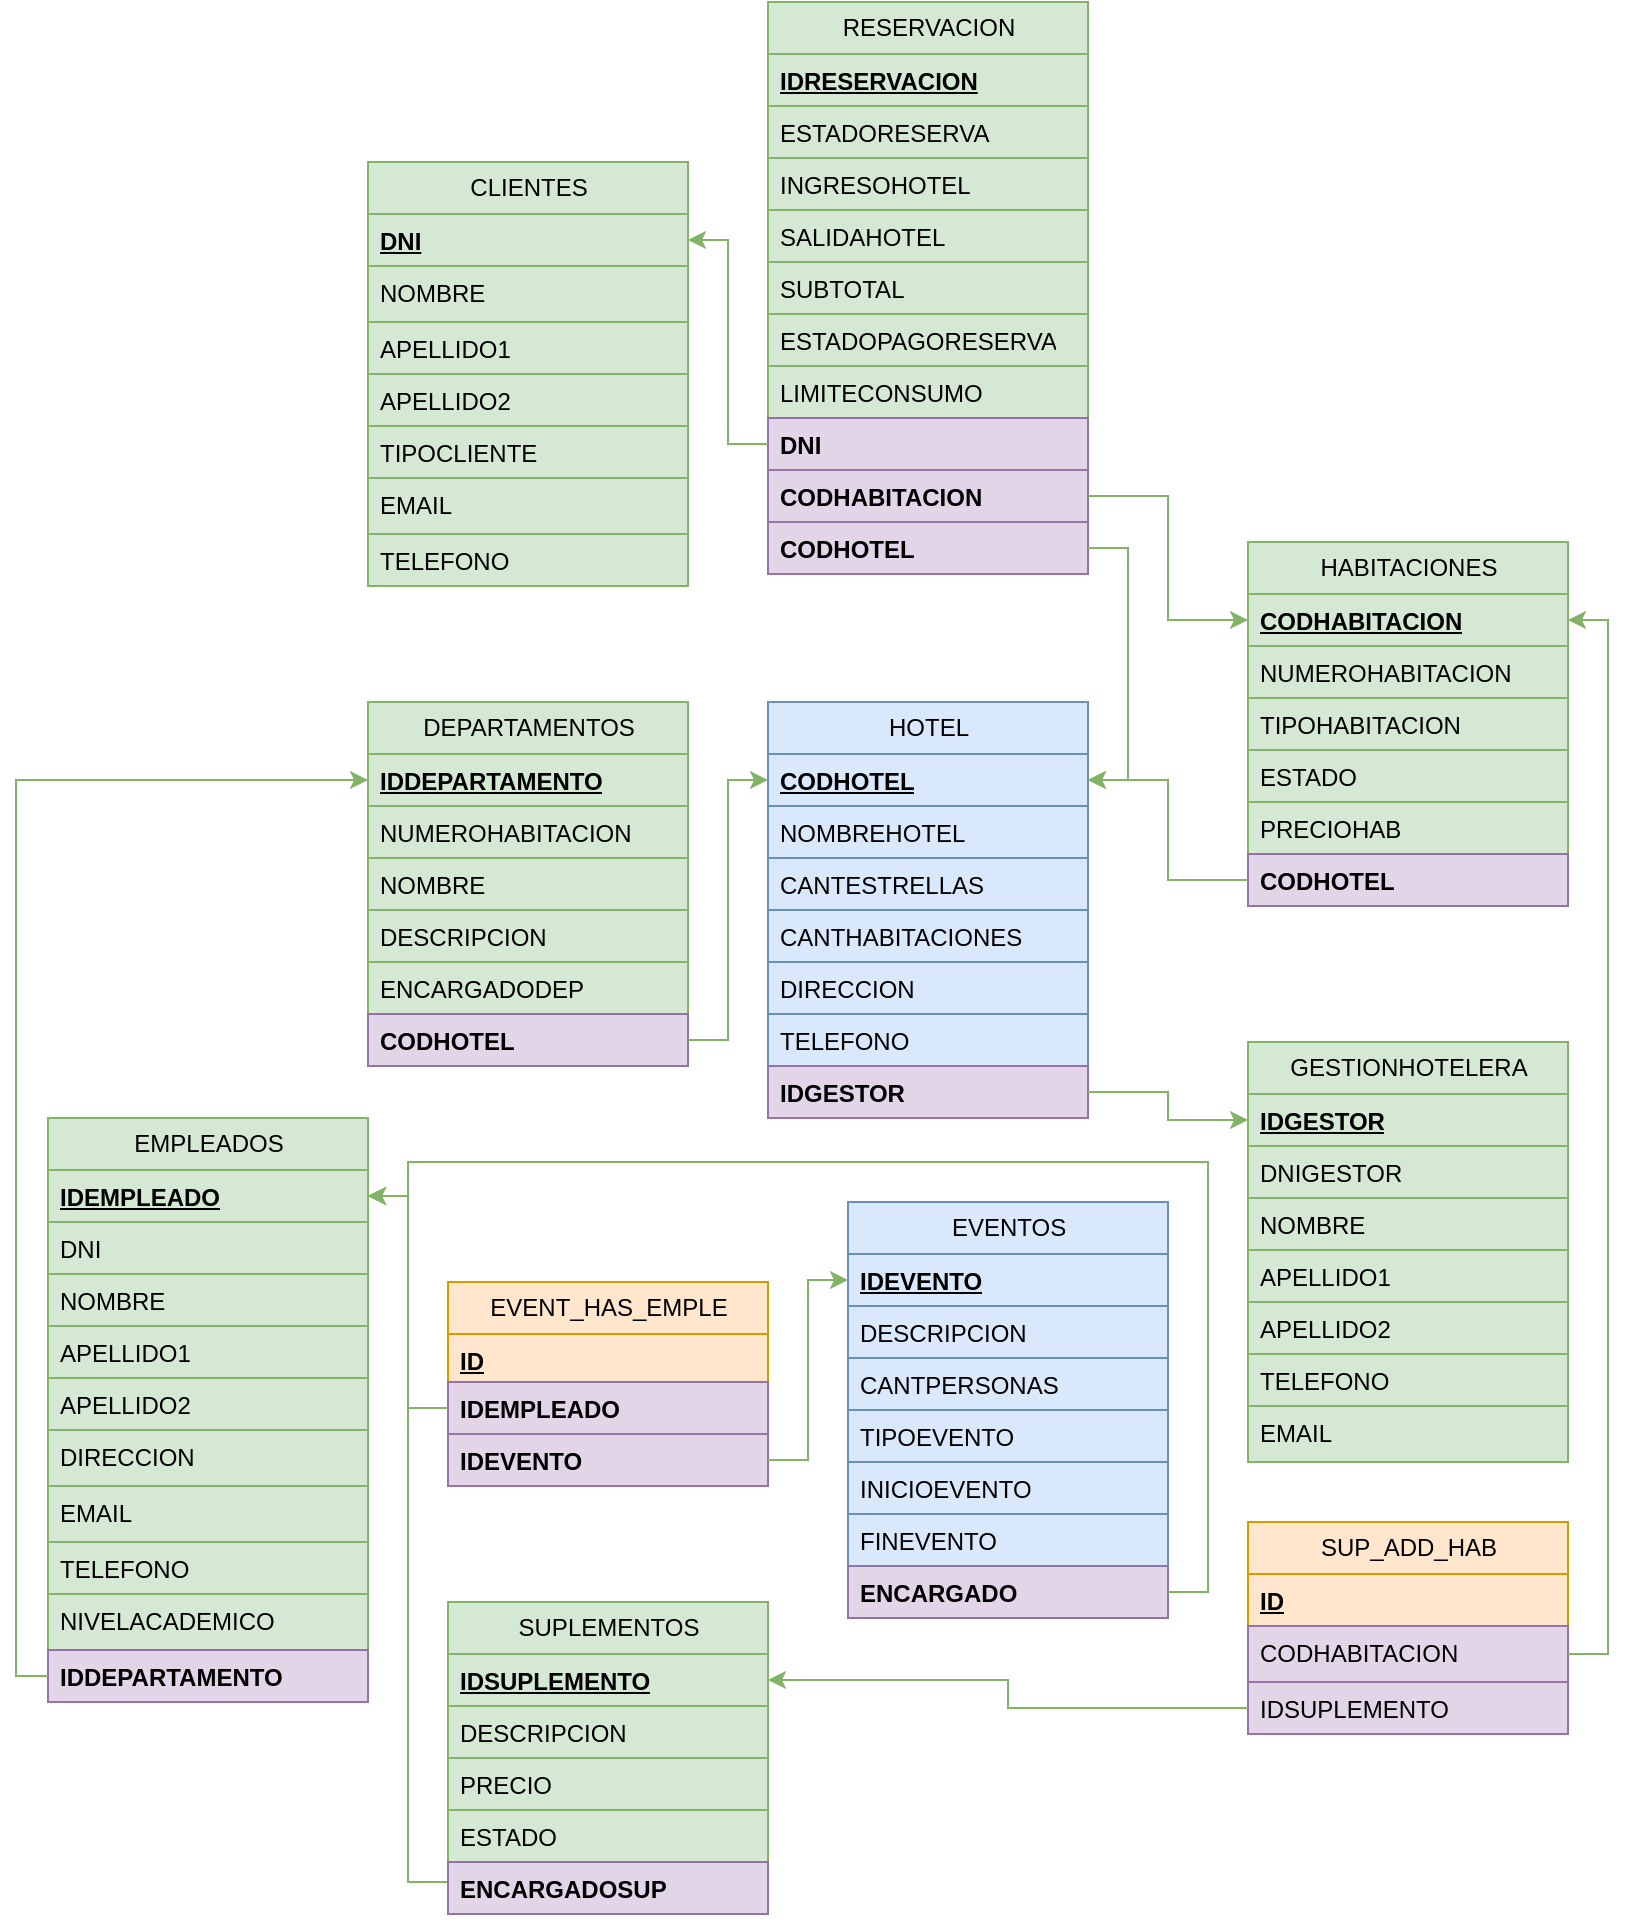 <mxfile version="22.1.3" type="github">
  <diagram id="C5RBs43oDa-KdzZeNtuy" name="Page-1">
    <mxGraphModel dx="961" dy="448" grid="1" gridSize="10" guides="1" tooltips="1" connect="1" arrows="1" fold="1" page="1" pageScale="1" pageWidth="827" pageHeight="1169" background="none" math="0" shadow="0">
      <root>
        <mxCell id="WIyWlLk6GJQsqaUBKTNV-0" />
        <mxCell id="WIyWlLk6GJQsqaUBKTNV-1" parent="WIyWlLk6GJQsqaUBKTNV-0" />
        <mxCell id="bXXd7BPH52qYptL011IB-0" value="GESTIONHOTELERA" style="swimlane;fontStyle=0;childLayout=stackLayout;horizontal=1;startSize=26;fillColor=#d5e8d4;horizontalStack=0;resizeParent=1;resizeParentMax=0;resizeLast=0;collapsible=1;marginBottom=0;html=1;strokeColor=#82b366;" vertex="1" parent="WIyWlLk6GJQsqaUBKTNV-1">
          <mxGeometry x="629" y="568" width="160" height="210" as="geometry">
            <mxRectangle x="160" y="100" width="60" height="30" as="alternateBounds" />
          </mxGeometry>
        </mxCell>
        <mxCell id="bXXd7BPH52qYptL011IB-1" value="&lt;b&gt;&lt;u&gt;IDGESTOR&lt;/u&gt;&lt;/b&gt;" style="text;strokeColor=#82b366;fillColor=#d5e8d4;align=left;verticalAlign=top;spacingLeft=4;spacingRight=4;overflow=hidden;rotatable=0;points=[[0,0.5],[1,0.5]];portConstraint=eastwest;whiteSpace=wrap;html=1;" vertex="1" parent="bXXd7BPH52qYptL011IB-0">
          <mxGeometry y="26" width="160" height="26" as="geometry" />
        </mxCell>
        <mxCell id="bXXd7BPH52qYptL011IB-2" value="DNIGESTOR" style="text;strokeColor=#82b366;fillColor=#d5e8d4;align=left;verticalAlign=top;spacingLeft=4;spacingRight=4;overflow=hidden;rotatable=0;points=[[0,0.5],[1,0.5]];portConstraint=eastwest;whiteSpace=wrap;html=1;" vertex="1" parent="bXXd7BPH52qYptL011IB-0">
          <mxGeometry y="52" width="160" height="26" as="geometry" />
        </mxCell>
        <mxCell id="bXXd7BPH52qYptL011IB-3" value="NOMBRE" style="text;strokeColor=#82b366;fillColor=#d5e8d4;align=left;verticalAlign=top;spacingLeft=4;spacingRight=4;overflow=hidden;rotatable=0;points=[[0,0.5],[1,0.5]];portConstraint=eastwest;whiteSpace=wrap;html=1;" vertex="1" parent="bXXd7BPH52qYptL011IB-0">
          <mxGeometry y="78" width="160" height="26" as="geometry" />
        </mxCell>
        <mxCell id="bXXd7BPH52qYptL011IB-5" value="APELLIDO1" style="text;strokeColor=#82b366;fillColor=#d5e8d4;align=left;verticalAlign=top;spacingLeft=4;spacingRight=4;overflow=hidden;rotatable=0;points=[[0,0.5],[1,0.5]];portConstraint=eastwest;whiteSpace=wrap;html=1;" vertex="1" parent="bXXd7BPH52qYptL011IB-0">
          <mxGeometry y="104" width="160" height="26" as="geometry" />
        </mxCell>
        <mxCell id="bXXd7BPH52qYptL011IB-6" value="APELLIDO2" style="text;strokeColor=#82b366;fillColor=#d5e8d4;align=left;verticalAlign=top;spacingLeft=4;spacingRight=4;overflow=hidden;rotatable=0;points=[[0,0.5],[1,0.5]];portConstraint=eastwest;whiteSpace=wrap;html=1;" vertex="1" parent="bXXd7BPH52qYptL011IB-0">
          <mxGeometry y="130" width="160" height="26" as="geometry" />
        </mxCell>
        <mxCell id="bXXd7BPH52qYptL011IB-8" value="TELEFONO" style="text;strokeColor=#82b366;fillColor=#d5e8d4;align=left;verticalAlign=top;spacingLeft=4;spacingRight=4;overflow=hidden;rotatable=0;points=[[0,0.5],[1,0.5]];portConstraint=eastwest;whiteSpace=wrap;html=1;" vertex="1" parent="bXXd7BPH52qYptL011IB-0">
          <mxGeometry y="156" width="160" height="26" as="geometry" />
        </mxCell>
        <mxCell id="bXXd7BPH52qYptL011IB-7" value="EMAIL" style="text;strokeColor=#82b366;fillColor=#d5e8d4;align=left;verticalAlign=top;spacingLeft=4;spacingRight=4;overflow=hidden;rotatable=0;points=[[0,0.5],[1,0.5]];portConstraint=eastwest;whiteSpace=wrap;html=1;" vertex="1" parent="bXXd7BPH52qYptL011IB-0">
          <mxGeometry y="182" width="160" height="28" as="geometry" />
        </mxCell>
        <mxCell id="bXXd7BPH52qYptL011IB-9" value="HOTEL" style="swimlane;fontStyle=0;childLayout=stackLayout;horizontal=1;startSize=26;fillColor=#dae8fc;horizontalStack=0;resizeParent=1;resizeParentMax=0;resizeLast=0;collapsible=1;marginBottom=0;html=1;strokeColor=#6c8ebf;" vertex="1" parent="WIyWlLk6GJQsqaUBKTNV-1">
          <mxGeometry x="389" y="398" width="160" height="208" as="geometry" />
        </mxCell>
        <mxCell id="bXXd7BPH52qYptL011IB-10" value="&lt;b&gt;&lt;u&gt;CODHOTEL&lt;/u&gt;&lt;/b&gt;" style="text;strokeColor=#6c8ebf;fillColor=#dae8fc;align=left;verticalAlign=top;spacingLeft=4;spacingRight=4;overflow=hidden;rotatable=0;points=[[0,0.5],[1,0.5]];portConstraint=eastwest;whiteSpace=wrap;html=1;" vertex="1" parent="bXXd7BPH52qYptL011IB-9">
          <mxGeometry y="26" width="160" height="26" as="geometry" />
        </mxCell>
        <mxCell id="bXXd7BPH52qYptL011IB-11" value="NOMBREHOTEL" style="text;strokeColor=#6c8ebf;fillColor=#dae8fc;align=left;verticalAlign=top;spacingLeft=4;spacingRight=4;overflow=hidden;rotatable=0;points=[[0,0.5],[1,0.5]];portConstraint=eastwest;whiteSpace=wrap;html=1;" vertex="1" parent="bXXd7BPH52qYptL011IB-9">
          <mxGeometry y="52" width="160" height="26" as="geometry" />
        </mxCell>
        <mxCell id="bXXd7BPH52qYptL011IB-12" value="CANTESTRELLAS" style="text;strokeColor=#6c8ebf;fillColor=#dae8fc;align=left;verticalAlign=top;spacingLeft=4;spacingRight=4;overflow=hidden;rotatable=0;points=[[0,0.5],[1,0.5]];portConstraint=eastwest;whiteSpace=wrap;html=1;" vertex="1" parent="bXXd7BPH52qYptL011IB-9">
          <mxGeometry y="78" width="160" height="26" as="geometry" />
        </mxCell>
        <mxCell id="bXXd7BPH52qYptL011IB-13" value="CANTHABITACIONES" style="text;strokeColor=#6c8ebf;fillColor=#dae8fc;align=left;verticalAlign=top;spacingLeft=4;spacingRight=4;overflow=hidden;rotatable=0;points=[[0,0.5],[1,0.5]];portConstraint=eastwest;whiteSpace=wrap;html=1;" vertex="1" parent="bXXd7BPH52qYptL011IB-9">
          <mxGeometry y="104" width="160" height="26" as="geometry" />
        </mxCell>
        <mxCell id="bXXd7BPH52qYptL011IB-14" value="DIRECCION" style="text;strokeColor=#6c8ebf;fillColor=#dae8fc;align=left;verticalAlign=top;spacingLeft=4;spacingRight=4;overflow=hidden;rotatable=0;points=[[0,0.5],[1,0.5]];portConstraint=eastwest;whiteSpace=wrap;html=1;" vertex="1" parent="bXXd7BPH52qYptL011IB-9">
          <mxGeometry y="130" width="160" height="26" as="geometry" />
        </mxCell>
        <mxCell id="bXXd7BPH52qYptL011IB-15" value="TELEFONO" style="text;strokeColor=#6c8ebf;fillColor=#dae8fc;align=left;verticalAlign=top;spacingLeft=4;spacingRight=4;overflow=hidden;rotatable=0;points=[[0,0.5],[1,0.5]];portConstraint=eastwest;whiteSpace=wrap;html=1;" vertex="1" parent="bXXd7BPH52qYptL011IB-9">
          <mxGeometry y="156" width="160" height="26" as="geometry" />
        </mxCell>
        <mxCell id="bXXd7BPH52qYptL011IB-17" value="&lt;b&gt;IDGESTOR&lt;/b&gt;" style="text;strokeColor=#9673a6;fillColor=#e1d5e7;align=left;verticalAlign=top;spacingLeft=4;spacingRight=4;overflow=hidden;rotatable=0;points=[[0,0.5],[1,0.5]];portConstraint=eastwest;whiteSpace=wrap;html=1;" vertex="1" parent="bXXd7BPH52qYptL011IB-9">
          <mxGeometry y="182" width="160" height="26" as="geometry" />
        </mxCell>
        <mxCell id="bXXd7BPH52qYptL011IB-22" value="HABITACIONES" style="swimlane;fontStyle=0;childLayout=stackLayout;horizontal=1;startSize=26;fillColor=#d5e8d4;horizontalStack=0;resizeParent=1;resizeParentMax=0;resizeLast=0;collapsible=1;marginBottom=0;html=1;strokeColor=#82b366;" vertex="1" parent="WIyWlLk6GJQsqaUBKTNV-1">
          <mxGeometry x="629" y="318" width="160" height="182" as="geometry" />
        </mxCell>
        <mxCell id="bXXd7BPH52qYptL011IB-23" value="&lt;b&gt;&lt;u&gt;CODHABITACION&lt;/u&gt;&lt;/b&gt;" style="text;strokeColor=#82b366;fillColor=#d5e8d4;align=left;verticalAlign=top;spacingLeft=4;spacingRight=4;overflow=hidden;rotatable=0;points=[[0,0.5],[1,0.5]];portConstraint=eastwest;whiteSpace=wrap;html=1;" vertex="1" parent="bXXd7BPH52qYptL011IB-22">
          <mxGeometry y="26" width="160" height="26" as="geometry" />
        </mxCell>
        <mxCell id="bXXd7BPH52qYptL011IB-24" value="NUMEROHABITACION" style="text;strokeColor=#82b366;fillColor=#d5e8d4;align=left;verticalAlign=top;spacingLeft=4;spacingRight=4;overflow=hidden;rotatable=0;points=[[0,0.5],[1,0.5]];portConstraint=eastwest;whiteSpace=wrap;html=1;" vertex="1" parent="bXXd7BPH52qYptL011IB-22">
          <mxGeometry y="52" width="160" height="26" as="geometry" />
        </mxCell>
        <mxCell id="bXXd7BPH52qYptL011IB-25" value="TIPOHABITACION" style="text;strokeColor=#82b366;fillColor=#d5e8d4;align=left;verticalAlign=top;spacingLeft=4;spacingRight=4;overflow=hidden;rotatable=0;points=[[0,0.5],[1,0.5]];portConstraint=eastwest;whiteSpace=wrap;html=1;" vertex="1" parent="bXXd7BPH52qYptL011IB-22">
          <mxGeometry y="78" width="160" height="26" as="geometry" />
        </mxCell>
        <mxCell id="bXXd7BPH52qYptL011IB-26" value="ESTADO" style="text;strokeColor=#82b366;fillColor=#d5e8d4;align=left;verticalAlign=top;spacingLeft=4;spacingRight=4;overflow=hidden;rotatable=0;points=[[0,0.5],[1,0.5]];portConstraint=eastwest;whiteSpace=wrap;html=1;" vertex="1" parent="bXXd7BPH52qYptL011IB-22">
          <mxGeometry y="104" width="160" height="26" as="geometry" />
        </mxCell>
        <mxCell id="bXXd7BPH52qYptL011IB-27" value="PRECIOHAB" style="text;strokeColor=#82b366;fillColor=#d5e8d4;align=left;verticalAlign=top;spacingLeft=4;spacingRight=4;overflow=hidden;rotatable=0;points=[[0,0.5],[1,0.5]];portConstraint=eastwest;whiteSpace=wrap;html=1;" vertex="1" parent="bXXd7BPH52qYptL011IB-22">
          <mxGeometry y="130" width="160" height="26" as="geometry" />
        </mxCell>
        <mxCell id="bXXd7BPH52qYptL011IB-29" value="&lt;b&gt;CODHOTEL&lt;/b&gt;" style="text;strokeColor=#9673a6;fillColor=#e1d5e7;align=left;verticalAlign=top;spacingLeft=4;spacingRight=4;overflow=hidden;rotatable=0;points=[[0,0.5],[1,0.5]];portConstraint=eastwest;whiteSpace=wrap;html=1;" vertex="1" parent="bXXd7BPH52qYptL011IB-22">
          <mxGeometry y="156" width="160" height="26" as="geometry" />
        </mxCell>
        <mxCell id="bXXd7BPH52qYptL011IB-30" style="edgeStyle=orthogonalEdgeStyle;rounded=0;orthogonalLoop=1;jettySize=auto;html=1;exitX=0;exitY=0.5;exitDx=0;exitDy=0;fillColor=#d5e8d4;strokeColor=#82b366;" edge="1" parent="WIyWlLk6GJQsqaUBKTNV-1" source="bXXd7BPH52qYptL011IB-29" target="bXXd7BPH52qYptL011IB-10">
          <mxGeometry relative="1" as="geometry" />
        </mxCell>
        <mxCell id="bXXd7BPH52qYptL011IB-31" value="DEPARTAMENTOS" style="swimlane;fontStyle=0;childLayout=stackLayout;horizontal=1;startSize=26;fillColor=#d5e8d4;horizontalStack=0;resizeParent=1;resizeParentMax=0;resizeLast=0;collapsible=1;marginBottom=0;html=1;strokeColor=#82b366;" vertex="1" parent="WIyWlLk6GJQsqaUBKTNV-1">
          <mxGeometry x="189" y="398" width="160" height="182" as="geometry" />
        </mxCell>
        <mxCell id="bXXd7BPH52qYptL011IB-32" value="&lt;b&gt;&lt;u&gt;IDDEPARTAMENTO&lt;/u&gt;&lt;/b&gt;" style="text;strokeColor=#82b366;fillColor=#d5e8d4;align=left;verticalAlign=top;spacingLeft=4;spacingRight=4;overflow=hidden;rotatable=0;points=[[0,0.5],[1,0.5]];portConstraint=eastwest;whiteSpace=wrap;html=1;" vertex="1" parent="bXXd7BPH52qYptL011IB-31">
          <mxGeometry y="26" width="160" height="26" as="geometry" />
        </mxCell>
        <mxCell id="bXXd7BPH52qYptL011IB-33" value="NUMEROHABITACION" style="text;strokeColor=#82b366;fillColor=#d5e8d4;align=left;verticalAlign=top;spacingLeft=4;spacingRight=4;overflow=hidden;rotatable=0;points=[[0,0.5],[1,0.5]];portConstraint=eastwest;whiteSpace=wrap;html=1;" vertex="1" parent="bXXd7BPH52qYptL011IB-31">
          <mxGeometry y="52" width="160" height="26" as="geometry" />
        </mxCell>
        <mxCell id="bXXd7BPH52qYptL011IB-34" value="NOMBRE" style="text;strokeColor=#82b366;fillColor=#d5e8d4;align=left;verticalAlign=top;spacingLeft=4;spacingRight=4;overflow=hidden;rotatable=0;points=[[0,0.5],[1,0.5]];portConstraint=eastwest;whiteSpace=wrap;html=1;" vertex="1" parent="bXXd7BPH52qYptL011IB-31">
          <mxGeometry y="78" width="160" height="26" as="geometry" />
        </mxCell>
        <mxCell id="bXXd7BPH52qYptL011IB-35" value="DESCRIPCION" style="text;strokeColor=#82b366;fillColor=#d5e8d4;align=left;verticalAlign=top;spacingLeft=4;spacingRight=4;overflow=hidden;rotatable=0;points=[[0,0.5],[1,0.5]];portConstraint=eastwest;whiteSpace=wrap;html=1;" vertex="1" parent="bXXd7BPH52qYptL011IB-31">
          <mxGeometry y="104" width="160" height="26" as="geometry" />
        </mxCell>
        <mxCell id="bXXd7BPH52qYptL011IB-36" value="ENCARGADODEP" style="text;strokeColor=#82b366;fillColor=#d5e8d4;align=left;verticalAlign=top;spacingLeft=4;spacingRight=4;overflow=hidden;rotatable=0;points=[[0,0.5],[1,0.5]];portConstraint=eastwest;whiteSpace=wrap;html=1;" vertex="1" parent="bXXd7BPH52qYptL011IB-31">
          <mxGeometry y="130" width="160" height="26" as="geometry" />
        </mxCell>
        <mxCell id="bXXd7BPH52qYptL011IB-37" value="&lt;b&gt;CODHOTEL&lt;/b&gt;" style="text;strokeColor=#9673a6;fillColor=#e1d5e7;align=left;verticalAlign=top;spacingLeft=4;spacingRight=4;overflow=hidden;rotatable=0;points=[[0,0.5],[1,0.5]];portConstraint=eastwest;whiteSpace=wrap;html=1;" vertex="1" parent="bXXd7BPH52qYptL011IB-31">
          <mxGeometry y="156" width="160" height="26" as="geometry" />
        </mxCell>
        <mxCell id="bXXd7BPH52qYptL011IB-43" style="edgeStyle=orthogonalEdgeStyle;rounded=0;orthogonalLoop=1;jettySize=auto;html=1;fillColor=#d5e8d4;strokeColor=#82b366;" edge="1" parent="WIyWlLk6GJQsqaUBKTNV-1" source="bXXd7BPH52qYptL011IB-37" target="bXXd7BPH52qYptL011IB-10">
          <mxGeometry relative="1" as="geometry" />
        </mxCell>
        <mxCell id="bXXd7BPH52qYptL011IB-51" value="EMPLEADOS" style="swimlane;fontStyle=0;childLayout=stackLayout;horizontal=1;startSize=26;fillColor=#d5e8d4;horizontalStack=0;resizeParent=1;resizeParentMax=0;resizeLast=0;collapsible=1;marginBottom=0;html=1;strokeColor=#82b366;" vertex="1" parent="WIyWlLk6GJQsqaUBKTNV-1">
          <mxGeometry x="29" y="606" width="160" height="292" as="geometry">
            <mxRectangle x="160" y="100" width="60" height="30" as="alternateBounds" />
          </mxGeometry>
        </mxCell>
        <mxCell id="bXXd7BPH52qYptL011IB-52" value="&lt;b&gt;&lt;u&gt;IDEMPLEADO&lt;/u&gt;&lt;/b&gt;" style="text;strokeColor=#82b366;fillColor=#d5e8d4;align=left;verticalAlign=top;spacingLeft=4;spacingRight=4;overflow=hidden;rotatable=0;points=[[0,0.5],[1,0.5]];portConstraint=eastwest;whiteSpace=wrap;html=1;" vertex="1" parent="bXXd7BPH52qYptL011IB-51">
          <mxGeometry y="26" width="160" height="26" as="geometry" />
        </mxCell>
        <mxCell id="bXXd7BPH52qYptL011IB-54" value="DNI" style="text;strokeColor=#82b366;fillColor=#d5e8d4;align=left;verticalAlign=top;spacingLeft=4;spacingRight=4;overflow=hidden;rotatable=0;points=[[0,0.5],[1,0.5]];portConstraint=eastwest;whiteSpace=wrap;html=1;fontStyle=0" vertex="1" parent="bXXd7BPH52qYptL011IB-51">
          <mxGeometry y="52" width="160" height="26" as="geometry" />
        </mxCell>
        <mxCell id="bXXd7BPH52qYptL011IB-53" value="NOMBRE" style="text;strokeColor=#82b366;fillColor=#d5e8d4;align=left;verticalAlign=top;spacingLeft=4;spacingRight=4;overflow=hidden;rotatable=0;points=[[0,0.5],[1,0.5]];portConstraint=eastwest;whiteSpace=wrap;html=1;fontStyle=0" vertex="1" parent="bXXd7BPH52qYptL011IB-51">
          <mxGeometry y="78" width="160" height="26" as="geometry" />
        </mxCell>
        <mxCell id="bXXd7BPH52qYptL011IB-55" value="APELLIDO1" style="text;strokeColor=#82b366;fillColor=#d5e8d4;align=left;verticalAlign=top;spacingLeft=4;spacingRight=4;overflow=hidden;rotatable=0;points=[[0,0.5],[1,0.5]];portConstraint=eastwest;whiteSpace=wrap;html=1;fontStyle=0" vertex="1" parent="bXXd7BPH52qYptL011IB-51">
          <mxGeometry y="104" width="160" height="26" as="geometry" />
        </mxCell>
        <mxCell id="bXXd7BPH52qYptL011IB-56" value="APELLIDO2" style="text;strokeColor=#82b366;fillColor=#d5e8d4;align=left;verticalAlign=top;spacingLeft=4;spacingRight=4;overflow=hidden;rotatable=0;points=[[0,0.5],[1,0.5]];portConstraint=eastwest;whiteSpace=wrap;html=1;fontStyle=0" vertex="1" parent="bXXd7BPH52qYptL011IB-51">
          <mxGeometry y="130" width="160" height="26" as="geometry" />
        </mxCell>
        <mxCell id="bXXd7BPH52qYptL011IB-60" value="DIRECCION" style="text;strokeColor=#82b366;fillColor=#d5e8d4;align=left;verticalAlign=top;spacingLeft=4;spacingRight=4;overflow=hidden;rotatable=0;points=[[0,0.5],[1,0.5]];portConstraint=eastwest;whiteSpace=wrap;html=1;fontStyle=0" vertex="1" parent="bXXd7BPH52qYptL011IB-51">
          <mxGeometry y="156" width="160" height="28" as="geometry" />
        </mxCell>
        <mxCell id="bXXd7BPH52qYptL011IB-58" value="EMAIL" style="text;strokeColor=#82b366;fillColor=#d5e8d4;align=left;verticalAlign=top;spacingLeft=4;spacingRight=4;overflow=hidden;rotatable=0;points=[[0,0.5],[1,0.5]];portConstraint=eastwest;whiteSpace=wrap;html=1;fontStyle=0" vertex="1" parent="bXXd7BPH52qYptL011IB-51">
          <mxGeometry y="184" width="160" height="28" as="geometry" />
        </mxCell>
        <mxCell id="bXXd7BPH52qYptL011IB-57" value="TELEFONO" style="text;strokeColor=#82b366;fillColor=#d5e8d4;align=left;verticalAlign=top;spacingLeft=4;spacingRight=4;overflow=hidden;rotatable=0;points=[[0,0.5],[1,0.5]];portConstraint=eastwest;whiteSpace=wrap;html=1;fontStyle=0" vertex="1" parent="bXXd7BPH52qYptL011IB-51">
          <mxGeometry y="212" width="160" height="26" as="geometry" />
        </mxCell>
        <mxCell id="bXXd7BPH52qYptL011IB-59" value="NIVELACADEMICO" style="text;strokeColor=#82b366;fillColor=#d5e8d4;align=left;verticalAlign=top;spacingLeft=4;spacingRight=4;overflow=hidden;rotatable=0;points=[[0,0.5],[1,0.5]];portConstraint=eastwest;whiteSpace=wrap;html=1;fontStyle=0" vertex="1" parent="bXXd7BPH52qYptL011IB-51">
          <mxGeometry y="238" width="160" height="28" as="geometry" />
        </mxCell>
        <mxCell id="bXXd7BPH52qYptL011IB-61" value="&lt;b&gt;IDDEPARTAMENTO&lt;/b&gt;" style="text;strokeColor=#9673a6;fillColor=#e1d5e7;align=left;verticalAlign=top;spacingLeft=4;spacingRight=4;overflow=hidden;rotatable=0;points=[[0,0.5],[1,0.5]];portConstraint=eastwest;whiteSpace=wrap;html=1;" vertex="1" parent="bXXd7BPH52qYptL011IB-51">
          <mxGeometry y="266" width="160" height="26" as="geometry" />
        </mxCell>
        <mxCell id="bXXd7BPH52qYptL011IB-62" style="edgeStyle=orthogonalEdgeStyle;rounded=0;orthogonalLoop=1;jettySize=auto;html=1;exitX=0;exitY=0.5;exitDx=0;exitDy=0;entryX=0;entryY=0.5;entryDx=0;entryDy=0;fillColor=#d5e8d4;strokeColor=#82b366;" edge="1" parent="WIyWlLk6GJQsqaUBKTNV-1" source="bXXd7BPH52qYptL011IB-61" target="bXXd7BPH52qYptL011IB-32">
          <mxGeometry relative="1" as="geometry">
            <Array as="points">
              <mxPoint x="13" y="885" />
              <mxPoint x="13" y="437" />
            </Array>
          </mxGeometry>
        </mxCell>
        <mxCell id="bXXd7BPH52qYptL011IB-155" style="edgeStyle=orthogonalEdgeStyle;rounded=0;orthogonalLoop=1;jettySize=auto;html=1;fillColor=#d5e8d4;strokeColor=#82b366;" edge="1" parent="WIyWlLk6GJQsqaUBKTNV-1" source="bXXd7BPH52qYptL011IB-65" target="bXXd7BPH52qYptL011IB-52">
          <mxGeometry relative="1" as="geometry">
            <Array as="points">
              <mxPoint x="209" y="988" />
              <mxPoint x="209" y="645" />
            </Array>
          </mxGeometry>
        </mxCell>
        <mxCell id="bXXd7BPH52qYptL011IB-63" value="SUPLEMENTOS" style="swimlane;fontStyle=0;childLayout=stackLayout;horizontal=1;startSize=26;fillColor=#d5e8d4;horizontalStack=0;resizeParent=1;resizeParentMax=0;resizeLast=0;collapsible=1;marginBottom=0;html=1;strokeColor=#82b366;" vertex="1" parent="WIyWlLk6GJQsqaUBKTNV-1">
          <mxGeometry x="229" y="848" width="160" height="156" as="geometry" />
        </mxCell>
        <mxCell id="bXXd7BPH52qYptL011IB-64" value="&lt;u&gt;&lt;b&gt;IDSUPLEMENTO&lt;/b&gt;&lt;/u&gt;" style="text;strokeColor=#82b366;fillColor=#d5e8d4;align=left;verticalAlign=top;spacingLeft=4;spacingRight=4;overflow=hidden;rotatable=0;points=[[0,0.5],[1,0.5]];portConstraint=eastwest;whiteSpace=wrap;html=1;" vertex="1" parent="bXXd7BPH52qYptL011IB-63">
          <mxGeometry y="26" width="160" height="26" as="geometry" />
        </mxCell>
        <mxCell id="bXXd7BPH52qYptL011IB-66" value="DESCRIPCION" style="text;strokeColor=#82b366;fillColor=#d5e8d4;align=left;verticalAlign=top;spacingLeft=4;spacingRight=4;overflow=hidden;rotatable=0;points=[[0,0.5],[1,0.5]];portConstraint=eastwest;whiteSpace=wrap;html=1;" vertex="1" parent="bXXd7BPH52qYptL011IB-63">
          <mxGeometry y="52" width="160" height="26" as="geometry" />
        </mxCell>
        <mxCell id="bXXd7BPH52qYptL011IB-67" value="PRECIO" style="text;strokeColor=#82b366;fillColor=#d5e8d4;align=left;verticalAlign=top;spacingLeft=4;spacingRight=4;overflow=hidden;rotatable=0;points=[[0,0.5],[1,0.5]];portConstraint=eastwest;whiteSpace=wrap;html=1;" vertex="1" parent="bXXd7BPH52qYptL011IB-63">
          <mxGeometry y="78" width="160" height="26" as="geometry" />
        </mxCell>
        <mxCell id="bXXd7BPH52qYptL011IB-68" value="ESTADO" style="text;strokeColor=#82b366;fillColor=#d5e8d4;align=left;verticalAlign=top;spacingLeft=4;spacingRight=4;overflow=hidden;rotatable=0;points=[[0,0.5],[1,0.5]];portConstraint=eastwest;whiteSpace=wrap;html=1;" vertex="1" parent="bXXd7BPH52qYptL011IB-63">
          <mxGeometry y="104" width="160" height="26" as="geometry" />
        </mxCell>
        <mxCell id="bXXd7BPH52qYptL011IB-65" value="&lt;b&gt;ENCARGADOSUP&lt;/b&gt;" style="text;strokeColor=#9673a6;fillColor=#e1d5e7;align=left;verticalAlign=top;spacingLeft=4;spacingRight=4;overflow=hidden;rotatable=0;points=[[0,0.5],[1,0.5]];portConstraint=eastwest;whiteSpace=wrap;html=1;" vertex="1" parent="bXXd7BPH52qYptL011IB-63">
          <mxGeometry y="130" width="160" height="26" as="geometry" />
        </mxCell>
        <mxCell id="bXXd7BPH52qYptL011IB-72" value="SUP_ADD_HAB" style="swimlane;fontStyle=0;childLayout=stackLayout;horizontal=1;startSize=26;fillColor=#ffe6cc;horizontalStack=0;resizeParent=1;resizeParentMax=0;resizeLast=0;collapsible=1;marginBottom=0;html=1;strokeColor=#d79b00;" vertex="1" parent="WIyWlLk6GJQsqaUBKTNV-1">
          <mxGeometry x="629" y="808" width="160" height="106" as="geometry" />
        </mxCell>
        <mxCell id="bXXd7BPH52qYptL011IB-73" value="&lt;b&gt;&lt;u&gt;ID&lt;/u&gt;&lt;/b&gt;" style="text;strokeColor=#d79b00;fillColor=#ffe6cc;align=left;verticalAlign=top;spacingLeft=4;spacingRight=4;overflow=hidden;rotatable=0;points=[[0,0.5],[1,0.5]];portConstraint=eastwest;whiteSpace=wrap;html=1;" vertex="1" parent="bXXd7BPH52qYptL011IB-72">
          <mxGeometry y="26" width="160" height="26" as="geometry" />
        </mxCell>
        <mxCell id="bXXd7BPH52qYptL011IB-75" value="CODHABITACION" style="text;strokeColor=#9673a6;fillColor=#e1d5e7;align=left;verticalAlign=top;spacingLeft=4;spacingRight=4;overflow=hidden;rotatable=0;points=[[0,0.5],[1,0.5]];portConstraint=eastwest;whiteSpace=wrap;html=1;" vertex="1" parent="bXXd7BPH52qYptL011IB-72">
          <mxGeometry y="52" width="160" height="28" as="geometry" />
        </mxCell>
        <mxCell id="bXXd7BPH52qYptL011IB-74" value="IDSUPLEMENTO" style="text;strokeColor=#9673a6;fillColor=#e1d5e7;align=left;verticalAlign=top;spacingLeft=4;spacingRight=4;overflow=hidden;rotatable=0;points=[[0,0.5],[1,0.5]];portConstraint=eastwest;whiteSpace=wrap;html=1;" vertex="1" parent="bXXd7BPH52qYptL011IB-72">
          <mxGeometry y="80" width="160" height="26" as="geometry" />
        </mxCell>
        <mxCell id="bXXd7BPH52qYptL011IB-78" style="edgeStyle=orthogonalEdgeStyle;rounded=0;orthogonalLoop=1;jettySize=auto;html=1;exitX=1;exitY=0.5;exitDx=0;exitDy=0;fillColor=#d5e8d4;strokeColor=#82b366;" edge="1" parent="WIyWlLk6GJQsqaUBKTNV-1" source="bXXd7BPH52qYptL011IB-75" target="bXXd7BPH52qYptL011IB-23">
          <mxGeometry relative="1" as="geometry" />
        </mxCell>
        <mxCell id="bXXd7BPH52qYptL011IB-79" value="CLIENTES" style="swimlane;fontStyle=0;childLayout=stackLayout;horizontal=1;startSize=26;fillColor=#d5e8d4;horizontalStack=0;resizeParent=1;resizeParentMax=0;resizeLast=0;collapsible=1;marginBottom=0;html=1;strokeColor=#82b366;" vertex="1" parent="WIyWlLk6GJQsqaUBKTNV-1">
          <mxGeometry x="189" y="128" width="160" height="212" as="geometry" />
        </mxCell>
        <mxCell id="bXXd7BPH52qYptL011IB-80" value="&lt;u&gt;&lt;b&gt;DNI&lt;/b&gt;&lt;/u&gt;" style="text;strokeColor=#82b366;fillColor=#d5e8d4;align=left;verticalAlign=top;spacingLeft=4;spacingRight=4;overflow=hidden;rotatable=0;points=[[0,0.5],[1,0.5]];portConstraint=eastwest;whiteSpace=wrap;html=1;" vertex="1" parent="bXXd7BPH52qYptL011IB-79">
          <mxGeometry y="26" width="160" height="26" as="geometry" />
        </mxCell>
        <mxCell id="bXXd7BPH52qYptL011IB-81" value="NOMBRE" style="text;strokeColor=#82b366;fillColor=#d5e8d4;align=left;verticalAlign=top;spacingLeft=4;spacingRight=4;overflow=hidden;rotatable=0;points=[[0,0.5],[1,0.5]];portConstraint=eastwest;whiteSpace=wrap;html=1;" vertex="1" parent="bXXd7BPH52qYptL011IB-79">
          <mxGeometry y="52" width="160" height="28" as="geometry" />
        </mxCell>
        <mxCell id="bXXd7BPH52qYptL011IB-82" value="APELLIDO1" style="text;strokeColor=#82b366;fillColor=#d5e8d4;align=left;verticalAlign=top;spacingLeft=4;spacingRight=4;overflow=hidden;rotatable=0;points=[[0,0.5],[1,0.5]];portConstraint=eastwest;whiteSpace=wrap;html=1;" vertex="1" parent="bXXd7BPH52qYptL011IB-79">
          <mxGeometry y="80" width="160" height="26" as="geometry" />
        </mxCell>
        <mxCell id="bXXd7BPH52qYptL011IB-84" value="APELLIDO2" style="text;strokeColor=#82b366;fillColor=#d5e8d4;align=left;verticalAlign=top;spacingLeft=4;spacingRight=4;overflow=hidden;rotatable=0;points=[[0,0.5],[1,0.5]];portConstraint=eastwest;whiteSpace=wrap;html=1;" vertex="1" parent="bXXd7BPH52qYptL011IB-79">
          <mxGeometry y="106" width="160" height="26" as="geometry" />
        </mxCell>
        <mxCell id="bXXd7BPH52qYptL011IB-87" value="TIPOCLIENTE" style="text;strokeColor=#82b366;fillColor=#d5e8d4;align=left;verticalAlign=top;spacingLeft=4;spacingRight=4;overflow=hidden;rotatable=0;points=[[0,0.5],[1,0.5]];portConstraint=eastwest;whiteSpace=wrap;html=1;" vertex="1" parent="bXXd7BPH52qYptL011IB-79">
          <mxGeometry y="132" width="160" height="26" as="geometry" />
        </mxCell>
        <mxCell id="bXXd7BPH52qYptL011IB-88" value="EMAIL" style="text;strokeColor=#82b366;fillColor=#d5e8d4;align=left;verticalAlign=top;spacingLeft=4;spacingRight=4;overflow=hidden;rotatable=0;points=[[0,0.5],[1,0.5]];portConstraint=eastwest;whiteSpace=wrap;html=1;fontStyle=0" vertex="1" parent="bXXd7BPH52qYptL011IB-79">
          <mxGeometry y="158" width="160" height="28" as="geometry" />
        </mxCell>
        <mxCell id="bXXd7BPH52qYptL011IB-89" value="TELEFONO" style="text;strokeColor=#82b366;fillColor=#d5e8d4;align=left;verticalAlign=top;spacingLeft=4;spacingRight=4;overflow=hidden;rotatable=0;points=[[0,0.5],[1,0.5]];portConstraint=eastwest;whiteSpace=wrap;html=1;fontStyle=0" vertex="1" parent="bXXd7BPH52qYptL011IB-79">
          <mxGeometry y="186" width="160" height="26" as="geometry" />
        </mxCell>
        <mxCell id="bXXd7BPH52qYptL011IB-90" value="RESERVACION" style="swimlane;fontStyle=0;childLayout=stackLayout;horizontal=1;startSize=26;fillColor=#d5e8d4;horizontalStack=0;resizeParent=1;resizeParentMax=0;resizeLast=0;collapsible=1;marginBottom=0;html=1;strokeColor=#82b366;" vertex="1" parent="WIyWlLk6GJQsqaUBKTNV-1">
          <mxGeometry x="389" y="48" width="160" height="286" as="geometry" />
        </mxCell>
        <mxCell id="bXXd7BPH52qYptL011IB-91" value="&lt;b&gt;&lt;u&gt;IDRESERVACION&lt;/u&gt;&lt;/b&gt;" style="text;strokeColor=#82b366;fillColor=#d5e8d4;align=left;verticalAlign=top;spacingLeft=4;spacingRight=4;overflow=hidden;rotatable=0;points=[[0,0.5],[1,0.5]];portConstraint=eastwest;whiteSpace=wrap;html=1;" vertex="1" parent="bXXd7BPH52qYptL011IB-90">
          <mxGeometry y="26" width="160" height="26" as="geometry" />
        </mxCell>
        <mxCell id="bXXd7BPH52qYptL011IB-109" value="ESTADORESERVA" style="text;strokeColor=#82b366;fillColor=#d5e8d4;align=left;verticalAlign=top;spacingLeft=4;spacingRight=4;overflow=hidden;rotatable=0;points=[[0,0.5],[1,0.5]];portConstraint=eastwest;whiteSpace=wrap;html=1;" vertex="1" parent="bXXd7BPH52qYptL011IB-90">
          <mxGeometry y="52" width="160" height="26" as="geometry" />
        </mxCell>
        <mxCell id="bXXd7BPH52qYptL011IB-112" value="INGRESOHOTEL" style="text;strokeColor=#82b366;fillColor=#d5e8d4;align=left;verticalAlign=top;spacingLeft=4;spacingRight=4;overflow=hidden;rotatable=0;points=[[0,0.5],[1,0.5]];portConstraint=eastwest;whiteSpace=wrap;html=1;" vertex="1" parent="bXXd7BPH52qYptL011IB-90">
          <mxGeometry y="78" width="160" height="26" as="geometry" />
        </mxCell>
        <mxCell id="bXXd7BPH52qYptL011IB-113" value="SALIDAHOTEL" style="text;strokeColor=#82b366;fillColor=#d5e8d4;align=left;verticalAlign=top;spacingLeft=4;spacingRight=4;overflow=hidden;rotatable=0;points=[[0,0.5],[1,0.5]];portConstraint=eastwest;whiteSpace=wrap;html=1;" vertex="1" parent="bXXd7BPH52qYptL011IB-90">
          <mxGeometry y="104" width="160" height="26" as="geometry" />
        </mxCell>
        <mxCell id="bXXd7BPH52qYptL011IB-114" value="SUBTOTAL" style="text;strokeColor=#82b366;fillColor=#d5e8d4;align=left;verticalAlign=top;spacingLeft=4;spacingRight=4;overflow=hidden;rotatable=0;points=[[0,0.5],[1,0.5]];portConstraint=eastwest;whiteSpace=wrap;html=1;" vertex="1" parent="bXXd7BPH52qYptL011IB-90">
          <mxGeometry y="130" width="160" height="26" as="geometry" />
        </mxCell>
        <mxCell id="bXXd7BPH52qYptL011IB-115" value="ESTADOPAGORESERVA" style="text;strokeColor=#82b366;fillColor=#d5e8d4;align=left;verticalAlign=top;spacingLeft=4;spacingRight=4;overflow=hidden;rotatable=0;points=[[0,0.5],[1,0.5]];portConstraint=eastwest;whiteSpace=wrap;html=1;" vertex="1" parent="bXXd7BPH52qYptL011IB-90">
          <mxGeometry y="156" width="160" height="26" as="geometry" />
        </mxCell>
        <mxCell id="bXXd7BPH52qYptL011IB-118" value="LIMITECONSUMO" style="text;strokeColor=#82b366;fillColor=#d5e8d4;align=left;verticalAlign=top;spacingLeft=4;spacingRight=4;overflow=hidden;rotatable=0;points=[[0,0.5],[1,0.5]];portConstraint=eastwest;whiteSpace=wrap;html=1;" vertex="1" parent="bXXd7BPH52qYptL011IB-90">
          <mxGeometry y="182" width="160" height="26" as="geometry" />
        </mxCell>
        <mxCell id="bXXd7BPH52qYptL011IB-108" value="&lt;b&gt;DNI&lt;/b&gt;" style="text;strokeColor=#9673a6;fillColor=#e1d5e7;align=left;verticalAlign=top;spacingLeft=4;spacingRight=4;overflow=hidden;rotatable=0;points=[[0,0.5],[1,0.5]];portConstraint=eastwest;whiteSpace=wrap;html=1;" vertex="1" parent="bXXd7BPH52qYptL011IB-90">
          <mxGeometry y="208" width="160" height="26" as="geometry" />
        </mxCell>
        <mxCell id="bXXd7BPH52qYptL011IB-93" value="&lt;b&gt;CODHABITACION&lt;/b&gt;" style="text;strokeColor=#9673a6;fillColor=#e1d5e7;align=left;verticalAlign=top;spacingLeft=4;spacingRight=4;overflow=hidden;rotatable=0;points=[[0,0.5],[1,0.5]];portConstraint=eastwest;whiteSpace=wrap;html=1;" vertex="1" parent="bXXd7BPH52qYptL011IB-90">
          <mxGeometry y="234" width="160" height="26" as="geometry" />
        </mxCell>
        <mxCell id="bXXd7BPH52qYptL011IB-92" value="&lt;b&gt;CODHOTEL&lt;/b&gt;" style="text;strokeColor=#9673a6;fillColor=#e1d5e7;align=left;verticalAlign=top;spacingLeft=4;spacingRight=4;overflow=hidden;rotatable=0;points=[[0,0.5],[1,0.5]];portConstraint=eastwest;whiteSpace=wrap;html=1;" vertex="1" parent="bXXd7BPH52qYptL011IB-90">
          <mxGeometry y="260" width="160" height="26" as="geometry" />
        </mxCell>
        <mxCell id="bXXd7BPH52qYptL011IB-119" style="edgeStyle=orthogonalEdgeStyle;rounded=0;orthogonalLoop=1;jettySize=auto;html=1;fillColor=#d5e8d4;strokeColor=#82b366;" edge="1" parent="WIyWlLk6GJQsqaUBKTNV-1" source="bXXd7BPH52qYptL011IB-108" target="bXXd7BPH52qYptL011IB-80">
          <mxGeometry relative="1" as="geometry" />
        </mxCell>
        <mxCell id="bXXd7BPH52qYptL011IB-120" style="edgeStyle=orthogonalEdgeStyle;rounded=0;orthogonalLoop=1;jettySize=auto;html=1;fillColor=#d5e8d4;strokeColor=#82b366;" edge="1" parent="WIyWlLk6GJQsqaUBKTNV-1" source="bXXd7BPH52qYptL011IB-93" target="bXXd7BPH52qYptL011IB-23">
          <mxGeometry relative="1" as="geometry" />
        </mxCell>
        <mxCell id="bXXd7BPH52qYptL011IB-121" style="edgeStyle=orthogonalEdgeStyle;rounded=0;orthogonalLoop=1;jettySize=auto;html=1;exitX=1;exitY=0.5;exitDx=0;exitDy=0;fillColor=#d5e8d4;strokeColor=#82b366;" edge="1" parent="WIyWlLk6GJQsqaUBKTNV-1" source="bXXd7BPH52qYptL011IB-92" target="bXXd7BPH52qYptL011IB-10">
          <mxGeometry relative="1" as="geometry" />
        </mxCell>
        <mxCell id="bXXd7BPH52qYptL011IB-124" value="EVENTOS" style="swimlane;fontStyle=0;childLayout=stackLayout;horizontal=1;startSize=26;fillColor=#dae8fc;horizontalStack=0;resizeParent=1;resizeParentMax=0;resizeLast=0;collapsible=1;marginBottom=0;html=1;strokeColor=#6c8ebf;" vertex="1" parent="WIyWlLk6GJQsqaUBKTNV-1">
          <mxGeometry x="429" y="648" width="160" height="208" as="geometry" />
        </mxCell>
        <mxCell id="bXXd7BPH52qYptL011IB-125" value="&lt;u&gt;&lt;b&gt;IDEVENTO&lt;/b&gt;&lt;/u&gt;" style="text;strokeColor=#6c8ebf;fillColor=#dae8fc;align=left;verticalAlign=top;spacingLeft=4;spacingRight=4;overflow=hidden;rotatable=0;points=[[0,0.5],[1,0.5]];portConstraint=eastwest;whiteSpace=wrap;html=1;" vertex="1" parent="bXXd7BPH52qYptL011IB-124">
          <mxGeometry y="26" width="160" height="26" as="geometry" />
        </mxCell>
        <mxCell id="bXXd7BPH52qYptL011IB-126" value="DESCRIPCION" style="text;strokeColor=#6c8ebf;fillColor=#dae8fc;align=left;verticalAlign=top;spacingLeft=4;spacingRight=4;overflow=hidden;rotatable=0;points=[[0,0.5],[1,0.5]];portConstraint=eastwest;whiteSpace=wrap;html=1;" vertex="1" parent="bXXd7BPH52qYptL011IB-124">
          <mxGeometry y="52" width="160" height="26" as="geometry" />
        </mxCell>
        <mxCell id="bXXd7BPH52qYptL011IB-127" value="CANTPERSONAS" style="text;strokeColor=#6c8ebf;fillColor=#dae8fc;align=left;verticalAlign=top;spacingLeft=4;spacingRight=4;overflow=hidden;rotatable=0;points=[[0,0.5],[1,0.5]];portConstraint=eastwest;whiteSpace=wrap;html=1;" vertex="1" parent="bXXd7BPH52qYptL011IB-124">
          <mxGeometry y="78" width="160" height="26" as="geometry" />
        </mxCell>
        <mxCell id="bXXd7BPH52qYptL011IB-128" value="TIPOEVENTO" style="text;strokeColor=#6c8ebf;fillColor=#dae8fc;align=left;verticalAlign=top;spacingLeft=4;spacingRight=4;overflow=hidden;rotatable=0;points=[[0,0.5],[1,0.5]];portConstraint=eastwest;whiteSpace=wrap;html=1;" vertex="1" parent="bXXd7BPH52qYptL011IB-124">
          <mxGeometry y="104" width="160" height="26" as="geometry" />
        </mxCell>
        <mxCell id="bXXd7BPH52qYptL011IB-132" value="INICIOEVENTO" style="text;strokeColor=#6c8ebf;fillColor=#dae8fc;align=left;verticalAlign=top;spacingLeft=4;spacingRight=4;overflow=hidden;rotatable=0;points=[[0,0.5],[1,0.5]];portConstraint=eastwest;whiteSpace=wrap;html=1;" vertex="1" parent="bXXd7BPH52qYptL011IB-124">
          <mxGeometry y="130" width="160" height="26" as="geometry" />
        </mxCell>
        <mxCell id="bXXd7BPH52qYptL011IB-133" value="FINEVENTO" style="text;strokeColor=#6c8ebf;fillColor=#dae8fc;align=left;verticalAlign=top;spacingLeft=4;spacingRight=4;overflow=hidden;rotatable=0;points=[[0,0.5],[1,0.5]];portConstraint=eastwest;whiteSpace=wrap;html=1;" vertex="1" parent="bXXd7BPH52qYptL011IB-124">
          <mxGeometry y="156" width="160" height="26" as="geometry" />
        </mxCell>
        <mxCell id="bXXd7BPH52qYptL011IB-129" value="&lt;b&gt;ENCARGADO&lt;/b&gt;" style="text;strokeColor=#9673a6;fillColor=#e1d5e7;align=left;verticalAlign=top;spacingLeft=4;spacingRight=4;overflow=hidden;rotatable=0;points=[[0,0.5],[1,0.5]];portConstraint=eastwest;whiteSpace=wrap;html=1;" vertex="1" parent="bXXd7BPH52qYptL011IB-124">
          <mxGeometry y="182" width="160" height="26" as="geometry" />
        </mxCell>
        <mxCell id="bXXd7BPH52qYptL011IB-137" value="EVENT_HAS_EMPLE" style="swimlane;fontStyle=0;childLayout=stackLayout;horizontal=1;startSize=26;fillColor=#ffe6cc;horizontalStack=0;resizeParent=1;resizeParentMax=0;resizeLast=0;collapsible=1;marginBottom=0;html=1;strokeColor=#d79b00;" vertex="1" parent="WIyWlLk6GJQsqaUBKTNV-1">
          <mxGeometry x="229" y="688" width="160" height="102" as="geometry" />
        </mxCell>
        <mxCell id="bXXd7BPH52qYptL011IB-138" value="&lt;u&gt;&lt;b&gt;ID&lt;/b&gt;&lt;/u&gt;" style="text;strokeColor=#d79b00;fillColor=#ffe6cc;align=left;verticalAlign=top;spacingLeft=4;spacingRight=4;overflow=hidden;rotatable=0;points=[[0,0.5],[1,0.5]];portConstraint=eastwest;whiteSpace=wrap;html=1;" vertex="1" parent="bXXd7BPH52qYptL011IB-137">
          <mxGeometry y="26" width="160" height="24" as="geometry" />
        </mxCell>
        <mxCell id="bXXd7BPH52qYptL011IB-146" value="&lt;b&gt;IDEMPLEADO&lt;/b&gt;" style="text;strokeColor=#9673a6;fillColor=#e1d5e7;align=left;verticalAlign=top;spacingLeft=4;spacingRight=4;overflow=hidden;rotatable=0;points=[[0,0.5],[1,0.5]];portConstraint=eastwest;whiteSpace=wrap;html=1;" vertex="1" parent="bXXd7BPH52qYptL011IB-137">
          <mxGeometry y="50" width="160" height="26" as="geometry" />
        </mxCell>
        <mxCell id="bXXd7BPH52qYptL011IB-147" value="&lt;b style=&quot;&quot;&gt;IDEVENTO&lt;/b&gt;" style="text;strokeColor=#9673a6;fillColor=#e1d5e7;align=left;verticalAlign=top;spacingLeft=4;spacingRight=4;overflow=hidden;rotatable=0;points=[[0,0.5],[1,0.5]];portConstraint=eastwest;whiteSpace=wrap;html=1;" vertex="1" parent="bXXd7BPH52qYptL011IB-137">
          <mxGeometry y="76" width="160" height="26" as="geometry" />
        </mxCell>
        <mxCell id="bXXd7BPH52qYptL011IB-142" style="edgeStyle=orthogonalEdgeStyle;rounded=0;orthogonalLoop=1;jettySize=auto;html=1;exitX=1;exitY=0.5;exitDx=0;exitDy=0;fillColor=#d5e8d4;strokeColor=#82b366;" edge="1" parent="WIyWlLk6GJQsqaUBKTNV-1" source="bXXd7BPH52qYptL011IB-17" target="bXXd7BPH52qYptL011IB-1">
          <mxGeometry relative="1" as="geometry" />
        </mxCell>
        <mxCell id="bXXd7BPH52qYptL011IB-144" style="edgeStyle=orthogonalEdgeStyle;rounded=0;orthogonalLoop=1;jettySize=auto;html=1;exitX=0;exitY=0.5;exitDx=0;exitDy=0;fillColor=#d5e8d4;strokeColor=#82b366;" edge="1" parent="WIyWlLk6GJQsqaUBKTNV-1" source="bXXd7BPH52qYptL011IB-74" target="bXXd7BPH52qYptL011IB-64">
          <mxGeometry relative="1" as="geometry" />
        </mxCell>
        <mxCell id="bXXd7BPH52qYptL011IB-151" style="edgeStyle=orthogonalEdgeStyle;rounded=0;orthogonalLoop=1;jettySize=auto;html=1;exitX=0;exitY=0.5;exitDx=0;exitDy=0;fillColor=#d5e8d4;strokeColor=#82b366;" edge="1" parent="WIyWlLk6GJQsqaUBKTNV-1" source="bXXd7BPH52qYptL011IB-146" target="bXXd7BPH52qYptL011IB-52">
          <mxGeometry relative="1" as="geometry" />
        </mxCell>
        <mxCell id="bXXd7BPH52qYptL011IB-152" style="edgeStyle=orthogonalEdgeStyle;rounded=0;orthogonalLoop=1;jettySize=auto;html=1;exitX=1;exitY=0.5;exitDx=0;exitDy=0;fillColor=#d5e8d4;strokeColor=#82b366;" edge="1" parent="WIyWlLk6GJQsqaUBKTNV-1" source="bXXd7BPH52qYptL011IB-147" target="bXXd7BPH52qYptL011IB-125">
          <mxGeometry relative="1" as="geometry" />
        </mxCell>
        <mxCell id="bXXd7BPH52qYptL011IB-153" style="edgeStyle=orthogonalEdgeStyle;rounded=0;orthogonalLoop=1;jettySize=auto;html=1;exitX=1;exitY=0.5;exitDx=0;exitDy=0;entryX=1;entryY=0.5;entryDx=0;entryDy=0;fillColor=#d5e8d4;strokeColor=#82b366;" edge="1" parent="WIyWlLk6GJQsqaUBKTNV-1" source="bXXd7BPH52qYptL011IB-129" target="bXXd7BPH52qYptL011IB-52">
          <mxGeometry relative="1" as="geometry">
            <Array as="points">
              <mxPoint x="609" y="843" />
              <mxPoint x="609" y="628" />
              <mxPoint x="209" y="628" />
              <mxPoint x="209" y="645" />
            </Array>
          </mxGeometry>
        </mxCell>
      </root>
    </mxGraphModel>
  </diagram>
</mxfile>
